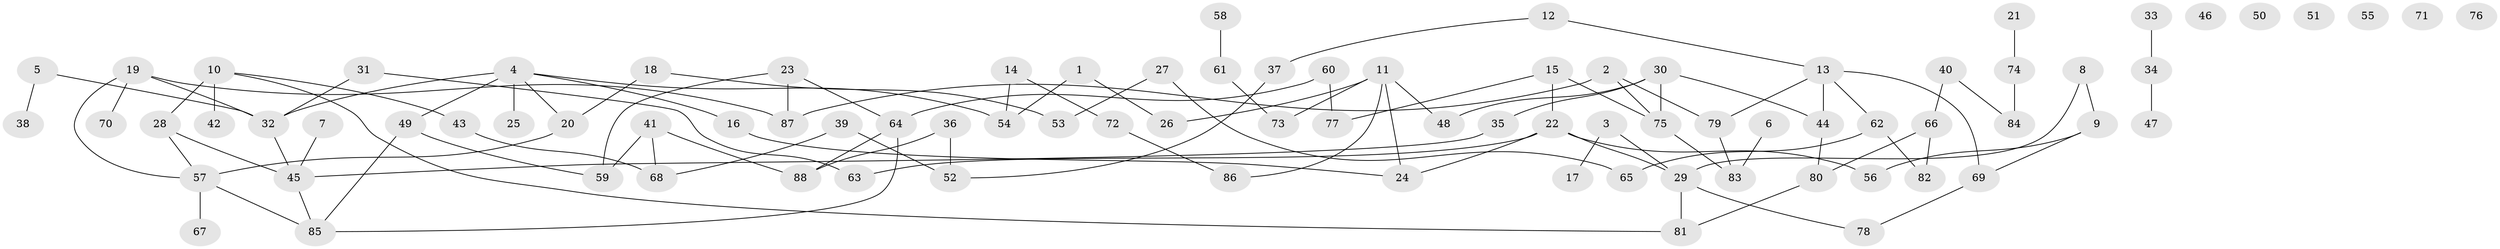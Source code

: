 // coarse degree distribution, {2: 0.28846153846153844, 6: 0.057692307692307696, 5: 0.09615384615384616, 1: 0.17307692307692307, 3: 0.17307692307692307, 4: 0.057692307692307696, 8: 0.019230769230769232, 7: 0.019230769230769232, 0: 0.11538461538461539}
// Generated by graph-tools (version 1.1) at 2025/16/03/04/25 18:16:38]
// undirected, 88 vertices, 106 edges
graph export_dot {
graph [start="1"]
  node [color=gray90,style=filled];
  1;
  2;
  3;
  4;
  5;
  6;
  7;
  8;
  9;
  10;
  11;
  12;
  13;
  14;
  15;
  16;
  17;
  18;
  19;
  20;
  21;
  22;
  23;
  24;
  25;
  26;
  27;
  28;
  29;
  30;
  31;
  32;
  33;
  34;
  35;
  36;
  37;
  38;
  39;
  40;
  41;
  42;
  43;
  44;
  45;
  46;
  47;
  48;
  49;
  50;
  51;
  52;
  53;
  54;
  55;
  56;
  57;
  58;
  59;
  60;
  61;
  62;
  63;
  64;
  65;
  66;
  67;
  68;
  69;
  70;
  71;
  72;
  73;
  74;
  75;
  76;
  77;
  78;
  79;
  80;
  81;
  82;
  83;
  84;
  85;
  86;
  87;
  88;
  1 -- 26;
  1 -- 54;
  2 -- 75;
  2 -- 79;
  2 -- 87;
  3 -- 17;
  3 -- 29;
  4 -- 16;
  4 -- 20;
  4 -- 25;
  4 -- 32;
  4 -- 49;
  4 -- 54;
  5 -- 32;
  5 -- 38;
  6 -- 83;
  7 -- 45;
  8 -- 9;
  8 -- 29;
  9 -- 56;
  9 -- 69;
  10 -- 28;
  10 -- 42;
  10 -- 43;
  10 -- 81;
  11 -- 24;
  11 -- 26;
  11 -- 48;
  11 -- 73;
  11 -- 86;
  12 -- 13;
  12 -- 37;
  13 -- 44;
  13 -- 62;
  13 -- 69;
  13 -- 79;
  14 -- 54;
  14 -- 72;
  15 -- 22;
  15 -- 75;
  15 -- 77;
  16 -- 24;
  18 -- 20;
  18 -- 53;
  19 -- 32;
  19 -- 57;
  19 -- 70;
  19 -- 87;
  20 -- 57;
  21 -- 74;
  22 -- 24;
  22 -- 29;
  22 -- 56;
  22 -- 63;
  23 -- 59;
  23 -- 64;
  23 -- 87;
  27 -- 53;
  27 -- 65;
  28 -- 45;
  28 -- 57;
  29 -- 78;
  29 -- 81;
  30 -- 35;
  30 -- 44;
  30 -- 48;
  30 -- 75;
  31 -- 32;
  31 -- 63;
  32 -- 45;
  33 -- 34;
  34 -- 47;
  35 -- 45;
  36 -- 52;
  36 -- 88;
  37 -- 52;
  39 -- 52;
  39 -- 68;
  40 -- 66;
  40 -- 84;
  41 -- 59;
  41 -- 68;
  41 -- 88;
  43 -- 68;
  44 -- 80;
  45 -- 85;
  49 -- 59;
  49 -- 85;
  57 -- 67;
  57 -- 85;
  58 -- 61;
  60 -- 64;
  60 -- 77;
  61 -- 73;
  62 -- 65;
  62 -- 82;
  64 -- 85;
  64 -- 88;
  66 -- 80;
  66 -- 82;
  69 -- 78;
  72 -- 86;
  74 -- 84;
  75 -- 83;
  79 -- 83;
  80 -- 81;
}
